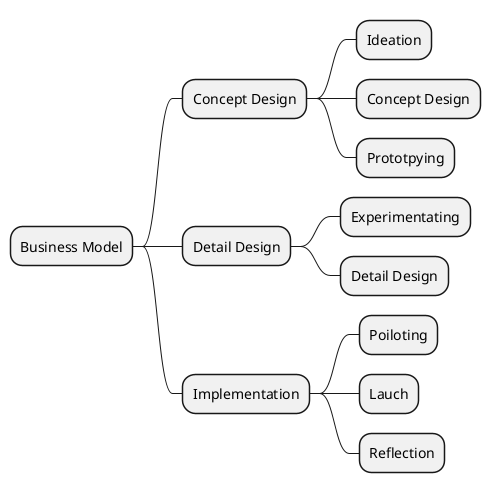 @startmindmap
 * Business Model
 ** Concept Design
 *** Ideation
 *** Concept Design
 *** Prototpying
 ** Detail Design
 *** Experimentating
 *** Detail Design
 ** Implementation
 *** Poiloting
 *** Lauch
 *** Reflection


@endmindmap